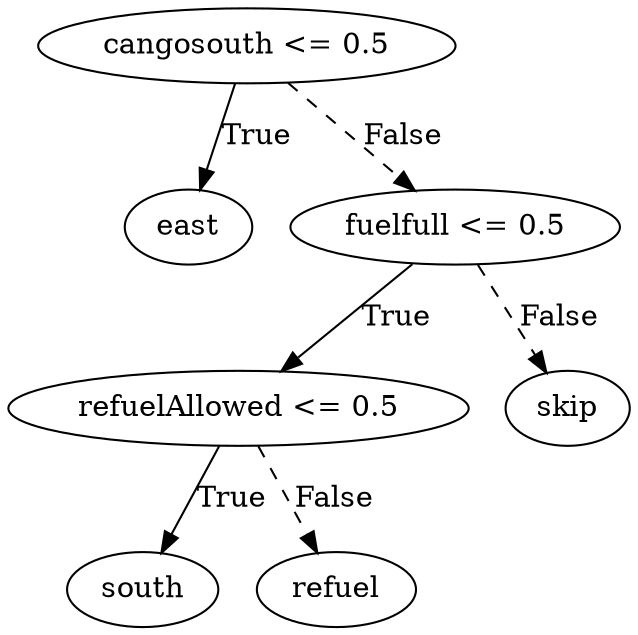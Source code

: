 digraph {
0 [label="cangosouth <= 0.5"];
1 [label="east"];
0 -> 1 [label="True"];
2 [label="fuelfull <= 0.5"];
3 [label="refuelAllowed <= 0.5"];
4 [label="south"];
3 -> 4 [label="True"];
5 [label="refuel"];
3 -> 5 [style="dashed", label="False"];
2 -> 3 [label="True"];
6 [label="skip"];
2 -> 6 [style="dashed", label="False"];
0 -> 2 [style="dashed", label="False"];

}